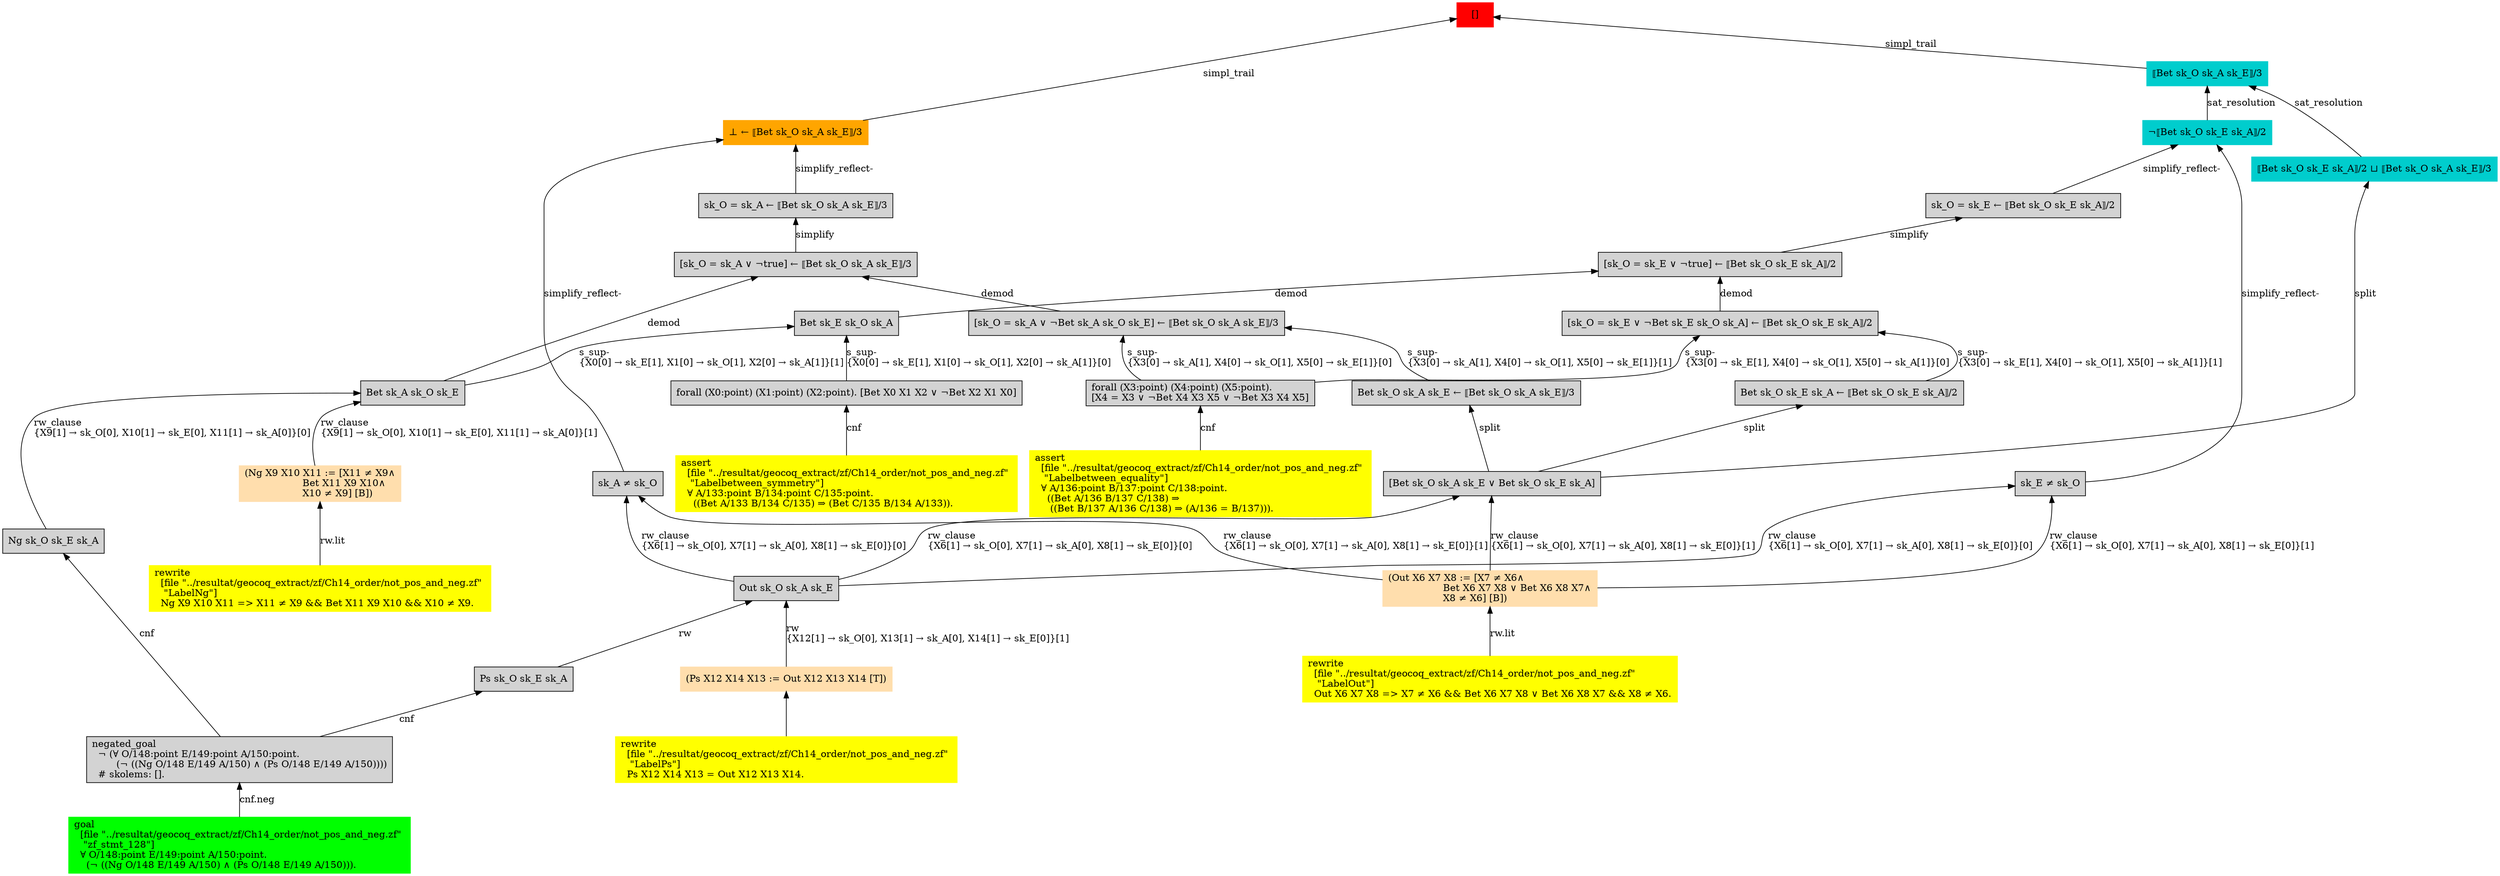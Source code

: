 digraph "unsat_graph" {
  vertex_0 [color=red, label="[]", shape=box, style=filled];
  vertex_0 -> vertex_1 [label="simpl_trail", dir="back"];
  vertex_1 [color=cyan3, shape=box, label="⟦Bet sk_O sk_A sk_E⟧/3\l", style=filled];
  vertex_1 -> vertex_2 [label="sat_resolution", dir="back"];
  vertex_2 [color=cyan3, shape=box, label="¬⟦Bet sk_O sk_E sk_A⟧/2\l", style=filled];
  vertex_2 -> vertex_3 [label="simplify_reflect-", dir="back"];
  vertex_3 [shape=box, label="sk_E ≠ sk_O\l", style=filled];
  vertex_3 -> vertex_4 [label="rw_clause\l\{X6[1] → sk_O[0], X7[1] → sk_A[0], X8[1] → sk_E[0]\}[1]\l", dir="back"];
  vertex_4 [color=navajowhite, shape=box, label="(Out X6 X7 X8 := [X7 ≠ X6∧\l                  Bet X6 X7 X8 ∨ Bet X6 X8 X7∧\l                  X8 ≠ X6] [B])\l", style=filled];
  vertex_4 -> vertex_5 [label="rw.lit", dir="back"];
  vertex_5 [color=yellow, shape=box, label="rewrite\l  [file \"../resultat/geocoq_extract/zf/Ch14_order/not_pos_and_neg.zf\" \l   \"LabelOut\"]\l  Out X6 X7 X8 =\> X7 ≠ X6 && Bet X6 X7 X8 ∨ Bet X6 X8 X7 && X8 ≠ X6.\l", style=filled];
  vertex_3 -> vertex_6 [label="rw_clause\l\{X6[1] → sk_O[0], X7[1] → sk_A[0], X8[1] → sk_E[0]\}[0]\l", dir="back"];
  vertex_6 [shape=box, label="Out sk_O sk_A sk_E\l", style=filled];
  vertex_6 -> vertex_7 [label="rw\l\{X12[1] → sk_O[0], X13[1] → sk_A[0], X14[1] → sk_E[0]\}[1]\l", dir="back"];
  vertex_7 [color=navajowhite, shape=box, label="(Ps X12 X14 X13 := Out X12 X13 X14 [T])\l", style=filled];
  vertex_7 -> vertex_8 [label="", dir="back"];
  vertex_8 [color=yellow, shape=box, label="rewrite\l  [file \"../resultat/geocoq_extract/zf/Ch14_order/not_pos_and_neg.zf\" \l   \"LabelPs\"]\l  Ps X12 X14 X13 = Out X12 X13 X14.\l", style=filled];
  vertex_6 -> vertex_9 [label="rw", dir="back"];
  vertex_9 [shape=box, label="Ps sk_O sk_E sk_A\l", style=filled];
  vertex_9 -> vertex_10 [label="cnf", dir="back"];
  vertex_10 [shape=box, label="negated_goal\l  ¬ (∀ O/148:point E/149:point A/150:point.\l        (¬ ((Ng O/148 E/149 A/150) ∧ (Ps O/148 E/149 A/150))))\l  # skolems: [].\l", style=filled];
  vertex_10 -> vertex_11 [label="cnf.neg", dir="back"];
  vertex_11 [color=green, shape=box, label="goal\l  [file \"../resultat/geocoq_extract/zf/Ch14_order/not_pos_and_neg.zf\" \l   \"zf_stmt_128\"]\l  ∀ O/148:point E/149:point A/150:point.\l    (¬ ((Ng O/148 E/149 A/150) ∧ (Ps O/148 E/149 A/150))).\l", style=filled];
  vertex_2 -> vertex_12 [label="simplify_reflect-", dir="back"];
  vertex_12 [shape=box, label="sk_O = sk_E ← ⟦Bet sk_O sk_E sk_A⟧/2\l", style=filled];
  vertex_12 -> vertex_13 [label="simplify", dir="back"];
  vertex_13 [shape=box, label="[sk_O = sk_E ∨ ¬true] ← ⟦Bet sk_O sk_E sk_A⟧/2\l", style=filled];
  vertex_13 -> vertex_14 [label="demod", dir="back"];
  vertex_14 [shape=box, label="Bet sk_E sk_O sk_A\l", style=filled];
  vertex_14 -> vertex_15 [label="s_sup-\l\{X0[0] → sk_E[1], X1[0] → sk_O[1], X2[0] → sk_A[1]\}[0]\l", dir="back"];
  vertex_15 [shape=box, label="forall (X0:point) (X1:point) (X2:point). [Bet X0 X1 X2 ∨ ¬Bet X2 X1 X0]\l", style=filled];
  vertex_15 -> vertex_16 [label="cnf", dir="back"];
  vertex_16 [color=yellow, shape=box, label="assert\l  [file \"../resultat/geocoq_extract/zf/Ch14_order/not_pos_and_neg.zf\" \l   \"Labelbetween_symmetry\"]\l  ∀ A/133:point B/134:point C/135:point.\l    ((Bet A/133 B/134 C/135) ⇒ (Bet C/135 B/134 A/133)).\l", style=filled];
  vertex_14 -> vertex_17 [label="s_sup-\l\{X0[0] → sk_E[1], X1[0] → sk_O[1], X2[0] → sk_A[1]\}[1]\l", dir="back"];
  vertex_17 [shape=box, label="Bet sk_A sk_O sk_E\l", style=filled];
  vertex_17 -> vertex_18 [label="rw_clause\l\{X9[1] → sk_O[0], X10[1] → sk_E[0], X11[1] → sk_A[0]\}[1]\l", dir="back"];
  vertex_18 [color=navajowhite, shape=box, label="(Ng X9 X10 X11 := [X11 ≠ X9∧\l                   Bet X11 X9 X10∧\l                   X10 ≠ X9] [B])\l", style=filled];
  vertex_18 -> vertex_19 [label="rw.lit", dir="back"];
  vertex_19 [color=yellow, shape=box, label="rewrite\l  [file \"../resultat/geocoq_extract/zf/Ch14_order/not_pos_and_neg.zf\" \l   \"LabelNg\"]\l  Ng X9 X10 X11 =\> X11 ≠ X9 && Bet X11 X9 X10 && X10 ≠ X9.\l", style=filled];
  vertex_17 -> vertex_20 [label="rw_clause\l\{X9[1] → sk_O[0], X10[1] → sk_E[0], X11[1] → sk_A[0]\}[0]\l", dir="back"];
  vertex_20 [shape=box, label="Ng sk_O sk_E sk_A\l", style=filled];
  vertex_20 -> vertex_10 [label="cnf", dir="back"];
  vertex_13 -> vertex_21 [label="demod", dir="back"];
  vertex_21 [shape=box, label="[sk_O = sk_E ∨ ¬Bet sk_E sk_O sk_A] ← ⟦Bet sk_O sk_E sk_A⟧/2\l", style=filled];
  vertex_21 -> vertex_22 [label="s_sup-\l\{X3[0] → sk_E[1], X4[0] → sk_O[1], X5[0] → sk_A[1]\}[0]\l", dir="back"];
  vertex_22 [shape=box, label="forall (X3:point) (X4:point) (X5:point).\l[X4 = X3 ∨ ¬Bet X4 X3 X5 ∨ ¬Bet X3 X4 X5]\l", style=filled];
  vertex_22 -> vertex_23 [label="cnf", dir="back"];
  vertex_23 [color=yellow, shape=box, label="assert\l  [file \"../resultat/geocoq_extract/zf/Ch14_order/not_pos_and_neg.zf\" \l   \"Labelbetween_equality\"]\l  ∀ A/136:point B/137:point C/138:point.\l    ((Bet A/136 B/137 C/138) ⇒\l     ((Bet B/137 A/136 C/138) ⇒ (A/136 = B/137))).\l", style=filled];
  vertex_21 -> vertex_24 [label="s_sup-\l\{X3[0] → sk_E[1], X4[0] → sk_O[1], X5[0] → sk_A[1]\}[1]\l", dir="back"];
  vertex_24 [shape=box, label="Bet sk_O sk_E sk_A ← ⟦Bet sk_O sk_E sk_A⟧/2\l", style=filled];
  vertex_24 -> vertex_25 [label="split", dir="back"];
  vertex_25 [shape=box, label="[Bet sk_O sk_A sk_E ∨ Bet sk_O sk_E sk_A]\l", style=filled];
  vertex_25 -> vertex_4 [label="rw_clause\l\{X6[1] → sk_O[0], X7[1] → sk_A[0], X8[1] → sk_E[0]\}[1]\l", dir="back"];
  vertex_25 -> vertex_6 [label="rw_clause\l\{X6[1] → sk_O[0], X7[1] → sk_A[0], X8[1] → sk_E[0]\}[0]\l", dir="back"];
  vertex_1 -> vertex_26 [label="sat_resolution", dir="back"];
  vertex_26 [color=cyan3, shape=box, label="⟦Bet sk_O sk_E sk_A⟧/2 ⊔ ⟦Bet sk_O sk_A sk_E⟧/3\l", style=filled];
  vertex_26 -> vertex_25 [label="split", dir="back"];
  vertex_0 -> vertex_27 [label="simpl_trail", dir="back"];
  vertex_27 [color=orange, shape=box, label="⊥ ← ⟦Bet sk_O sk_A sk_E⟧/3\l", style=filled];
  vertex_27 -> vertex_28 [label="simplify_reflect-", dir="back"];
  vertex_28 [shape=box, label="sk_A ≠ sk_O\l", style=filled];
  vertex_28 -> vertex_4 [label="rw_clause\l\{X6[1] → sk_O[0], X7[1] → sk_A[0], X8[1] → sk_E[0]\}[1]\l", dir="back"];
  vertex_28 -> vertex_6 [label="rw_clause\l\{X6[1] → sk_O[0], X7[1] → sk_A[0], X8[1] → sk_E[0]\}[0]\l", dir="back"];
  vertex_27 -> vertex_29 [label="simplify_reflect-", dir="back"];
  vertex_29 [shape=box, label="sk_O = sk_A ← ⟦Bet sk_O sk_A sk_E⟧/3\l", style=filled];
  vertex_29 -> vertex_30 [label="simplify", dir="back"];
  vertex_30 [shape=box, label="[sk_O = sk_A ∨ ¬true] ← ⟦Bet sk_O sk_A sk_E⟧/3\l", style=filled];
  vertex_30 -> vertex_17 [label="demod", dir="back"];
  vertex_30 -> vertex_31 [label="demod", dir="back"];
  vertex_31 [shape=box, label="[sk_O = sk_A ∨ ¬Bet sk_A sk_O sk_E] ← ⟦Bet sk_O sk_A sk_E⟧/3\l", style=filled];
  vertex_31 -> vertex_22 [label="s_sup-\l\{X3[0] → sk_A[1], X4[0] → sk_O[1], X5[0] → sk_E[1]\}[0]\l", dir="back"];
  vertex_31 -> vertex_32 [label="s_sup-\l\{X3[0] → sk_A[1], X4[0] → sk_O[1], X5[0] → sk_E[1]\}[1]\l", dir="back"];
  vertex_32 [shape=box, label="Bet sk_O sk_A sk_E ← ⟦Bet sk_O sk_A sk_E⟧/3\l", style=filled];
  vertex_32 -> vertex_25 [label="split", dir="back"];
  }


